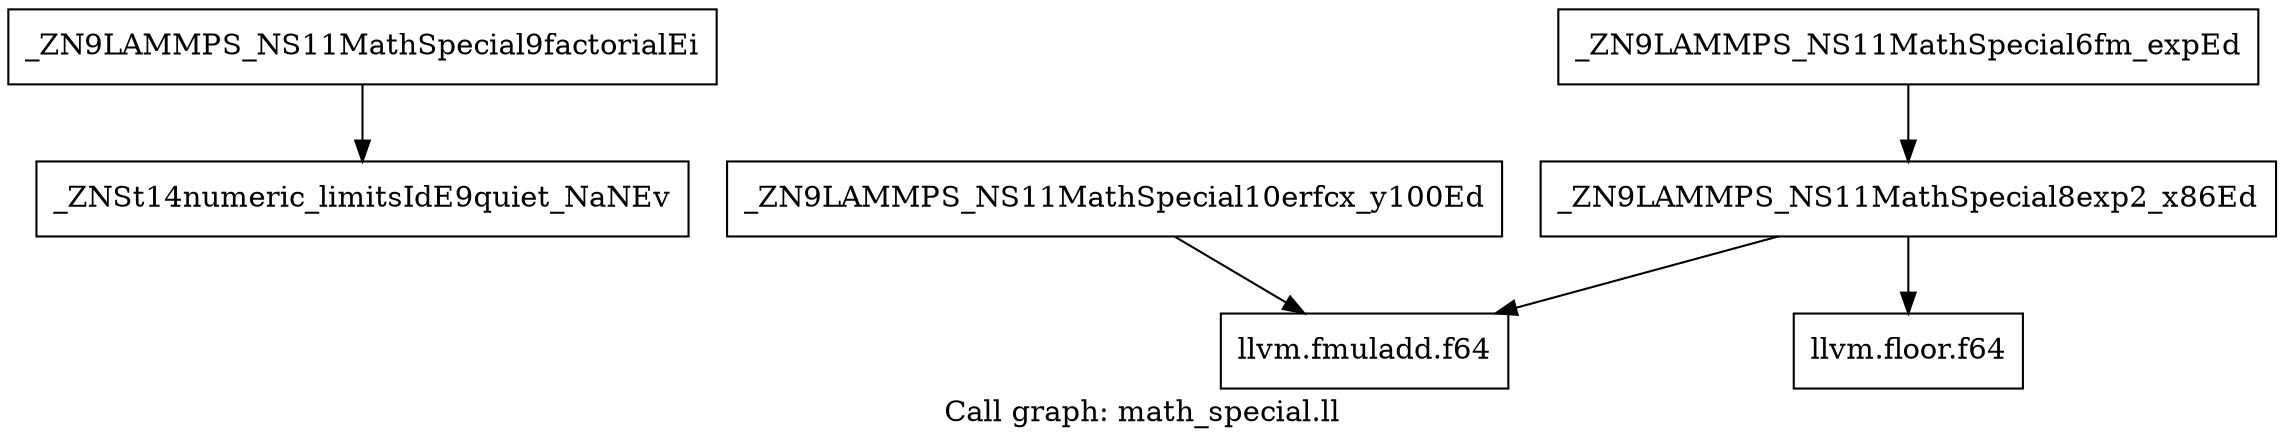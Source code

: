 digraph "Call graph: math_special.ll" {
	label="Call graph: math_special.ll";

	Node0x55ab28b1daf0 [shape=record,label="{_ZN9LAMMPS_NS11MathSpecial9factorialEi}"];
	Node0x55ab28b1daf0 -> Node0x55ab28b1e0c0;
	Node0x55ab28b1e0c0 [shape=record,label="{_ZNSt14numeric_limitsIdE9quiet_NaNEv}"];
	Node0x55ab28b1e880 [shape=record,label="{_ZN9LAMMPS_NS11MathSpecial10erfcx_y100Ed}"];
	Node0x55ab28b1e880 -> Node0x55ab28b1ec60;
	Node0x55ab28b1ec60 [shape=record,label="{llvm.fmuladd.f64}"];
	Node0x55ab28b1f280 [shape=record,label="{_ZN9LAMMPS_NS11MathSpecial8exp2_x86Ed}"];
	Node0x55ab28b1f280 -> Node0x55ab28b1f660;
	Node0x55ab28b1f280 -> Node0x55ab28b1ec60;
	Node0x55ab28b1f660 [shape=record,label="{llvm.floor.f64}"];
	Node0x55ab28b1fa40 [shape=record,label="{_ZN9LAMMPS_NS11MathSpecial6fm_expEd}"];
	Node0x55ab28b1fa40 -> Node0x55ab28b1f280;
}
